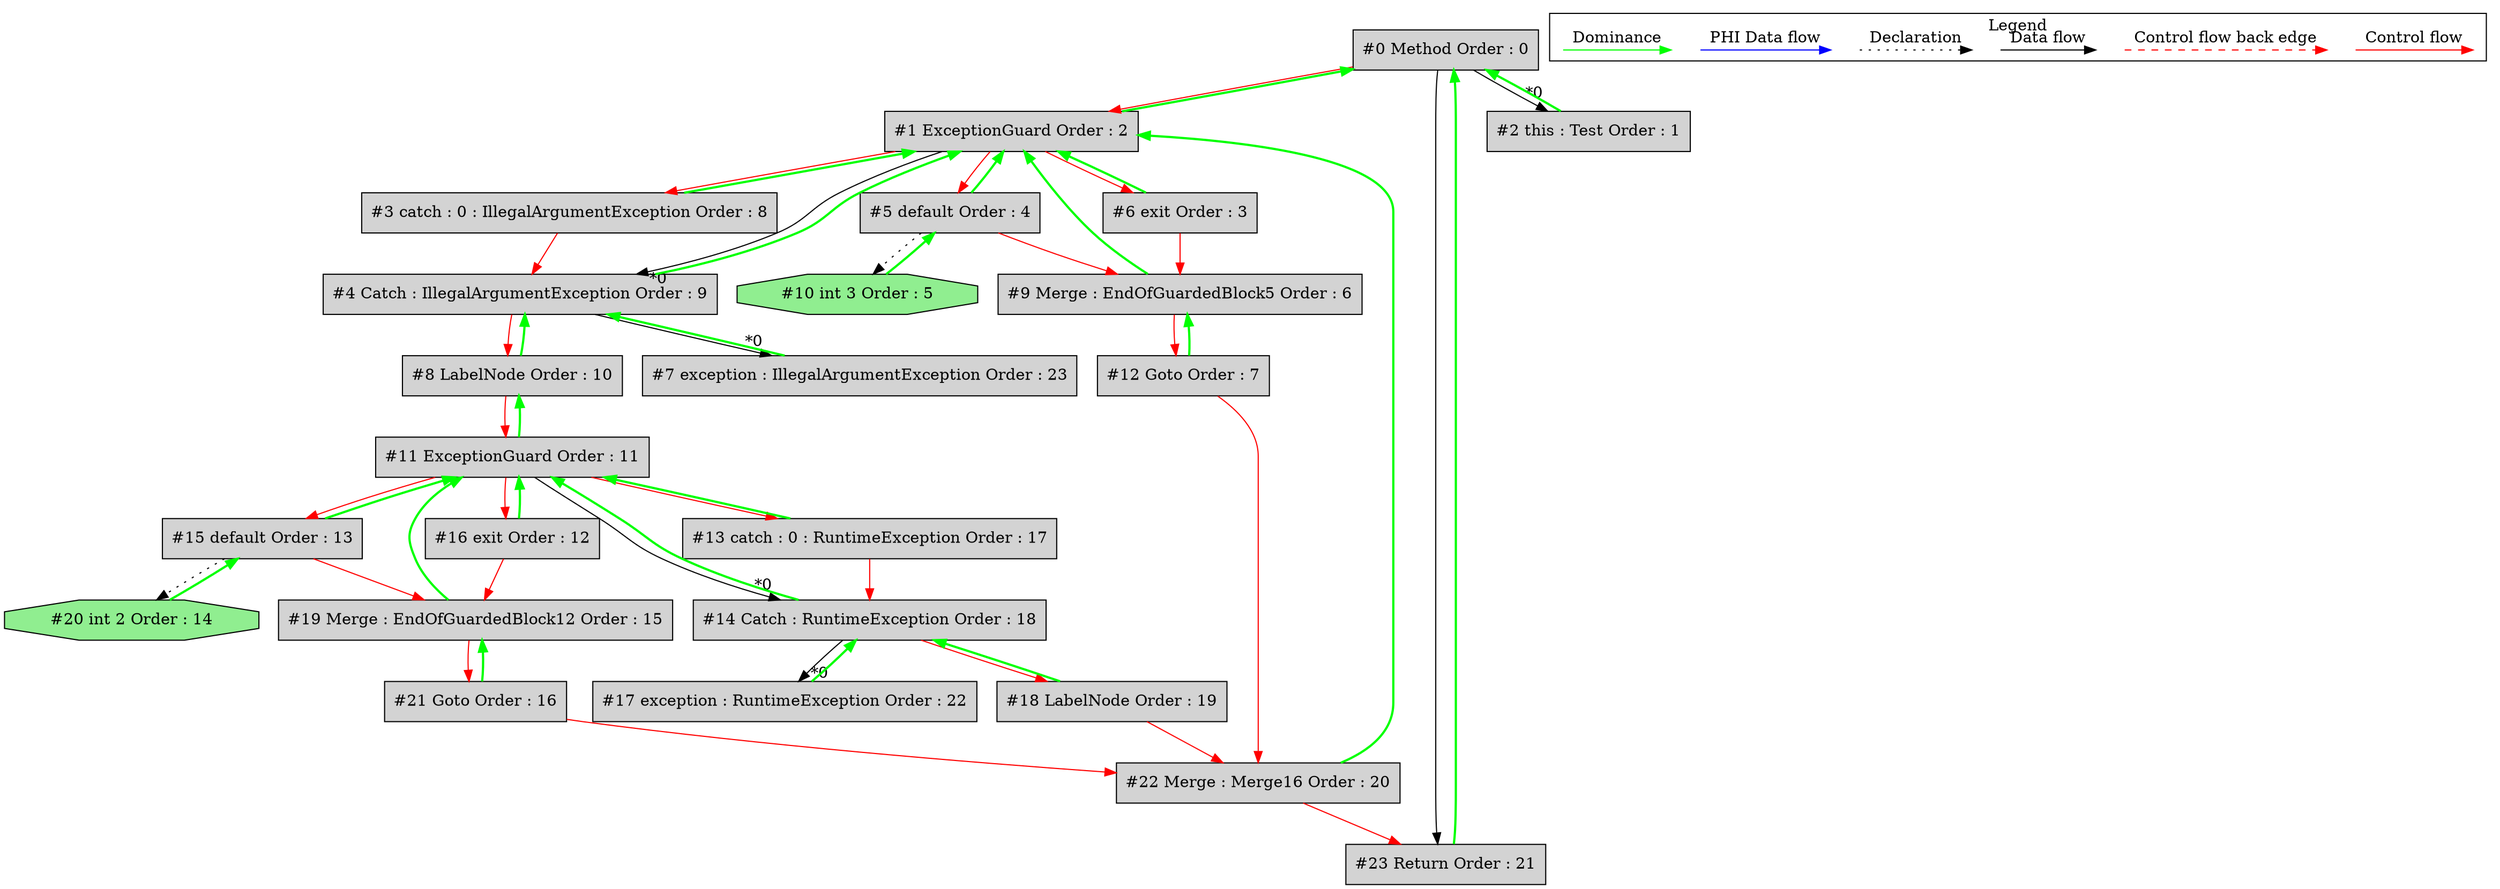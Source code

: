 digraph debugoutput {
 ordering="in";
 node0[label="#0 Method Order : 0",shape=box, fillcolor=lightgrey, style=filled];
 node1[label="#1 ExceptionGuard Order : 2",shape=box, fillcolor=lightgrey, style=filled];
 node1 -> node0[dir="forward" color="green" penwidth="2"];
 node0 -> node1[labeldistance=2, color=red, fontcolor=red];
 node2[label="#2 this : Test Order : 1",shape=box, fillcolor=lightgrey, style=filled];
 node2 -> node0[dir="forward" color="green" penwidth="2"];
 node0 -> node2[headlabel="*0", labeldistance=2];
 node3[label="#3 catch : 0 : IllegalArgumentException Order : 8",shape=box, fillcolor=lightgrey, style=filled];
 node3 -> node1[dir="forward" color="green" penwidth="2"];
 node1 -> node3[labeldistance=2, color=red, fontcolor=red];
 node4[label="#4 Catch : IllegalArgumentException Order : 9",shape=box, fillcolor=lightgrey, style=filled];
 node4 -> node1[dir="forward" color="green" penwidth="2"];
 node1 -> node4[headlabel="*0", labeldistance=2];
 node3 -> node4[labeldistance=2, color=red, fontcolor=red];
 node5[label="#5 default Order : 4",shape=box, fillcolor=lightgrey, style=filled];
 node5 -> node1[dir="forward" color="green" penwidth="2"];
 node1 -> node5[labeldistance=2, color=red, fontcolor=red];
 node6[label="#6 exit Order : 3",shape=box, fillcolor=lightgrey, style=filled];
 node6 -> node1[dir="forward" color="green" penwidth="2"];
 node1 -> node6[labeldistance=2, color=red, fontcolor=red];
 node7[label="#7 exception : IllegalArgumentException Order : 23",shape=box, fillcolor=lightgrey, style=filled];
 node7 -> node4[dir="forward" color="green" penwidth="2"];
 node4 -> node7[headlabel="*0", labeldistance=2];
 node8[label="#8 LabelNode Order : 10",shape=box, fillcolor=lightgrey, style=filled];
 node8 -> node4[dir="forward" color="green" penwidth="2"];
 node4 -> node8[labeldistance=2, color=red, fontcolor=red];
 node9[label="#9 Merge : EndOfGuardedBlock5 Order : 6",shape=box, fillcolor=lightgrey, style=filled];
 node9 -> node1[dir="forward" color="green" penwidth="2"];
 node5 -> node9[labeldistance=2, color=red, fontcolor=red];
 node6 -> node9[labeldistance=2, color=red, fontcolor=red];
 node10[label="#10 int 3 Order : 5",shape=octagon, fillcolor=lightgreen, style=filled];
 node10 -> node5[dir="forward" color="green" penwidth="2"];
 node5 -> node10[style=dotted];
 node11[label="#11 ExceptionGuard Order : 11",shape=box, fillcolor=lightgrey, style=filled];
 node11 -> node8[dir="forward" color="green" penwidth="2"];
 node8 -> node11[labeldistance=2, color=red, fontcolor=red];
 node12[label="#12 Goto Order : 7",shape=box, fillcolor=lightgrey, style=filled];
 node12 -> node9[dir="forward" color="green" penwidth="2"];
 node9 -> node12[labeldistance=2, color=red, fontcolor=red];
 node13[label="#13 catch : 0 : RuntimeException Order : 17",shape=box, fillcolor=lightgrey, style=filled];
 node13 -> node11[dir="forward" color="green" penwidth="2"];
 node11 -> node13[labeldistance=2, color=red, fontcolor=red];
 node14[label="#14 Catch : RuntimeException Order : 18",shape=box, fillcolor=lightgrey, style=filled];
 node14 -> node11[dir="forward" color="green" penwidth="2"];
 node11 -> node14[headlabel="*0", labeldistance=2];
 node13 -> node14[labeldistance=2, color=red, fontcolor=red];
 node15[label="#15 default Order : 13",shape=box, fillcolor=lightgrey, style=filled];
 node15 -> node11[dir="forward" color="green" penwidth="2"];
 node11 -> node15[labeldistance=2, color=red, fontcolor=red];
 node16[label="#16 exit Order : 12",shape=box, fillcolor=lightgrey, style=filled];
 node16 -> node11[dir="forward" color="green" penwidth="2"];
 node11 -> node16[labeldistance=2, color=red, fontcolor=red];
 node17[label="#17 exception : RuntimeException Order : 22",shape=box, fillcolor=lightgrey, style=filled];
 node17 -> node14[dir="forward" color="green" penwidth="2"];
 node14 -> node17[headlabel="*0", labeldistance=2];
 node18[label="#18 LabelNode Order : 19",shape=box, fillcolor=lightgrey, style=filled];
 node18 -> node14[dir="forward" color="green" penwidth="2"];
 node14 -> node18[labeldistance=2, color=red, fontcolor=red];
 node19[label="#19 Merge : EndOfGuardedBlock12 Order : 15",shape=box, fillcolor=lightgrey, style=filled];
 node19 -> node11[dir="forward" color="green" penwidth="2"];
 node15 -> node19[labeldistance=2, color=red, fontcolor=red];
 node16 -> node19[labeldistance=2, color=red, fontcolor=red];
 node20[label="#20 int 2 Order : 14",shape=octagon, fillcolor=lightgreen, style=filled];
 node20 -> node15[dir="forward" color="green" penwidth="2"];
 node15 -> node20[style=dotted];
 node21[label="#21 Goto Order : 16",shape=box, fillcolor=lightgrey, style=filled];
 node21 -> node19[dir="forward" color="green" penwidth="2"];
 node19 -> node21[labeldistance=2, color=red, fontcolor=red];
 node22[label="#22 Merge : Merge16 Order : 20",shape=box, fillcolor=lightgrey, style=filled];
 node22 -> node1[dir="forward" color="green" penwidth="2"];
 node12 -> node22[labeldistance=2, color=red, fontcolor=red];
 node21 -> node22[labeldistance=2, color=red, fontcolor=red];
 node18 -> node22[labeldistance=2, color=red, fontcolor=red];
 node23[label="#23 Return Order : 21",shape=box, fillcolor=lightgrey, style=filled];
 node23 -> node0[dir="forward" color="green" penwidth="2"];
 node22 -> node23[labeldistance=2, color=red, fontcolor=red];
 node0 -> node23;
 subgraph cluster_000 {
  label = "Legend";
  node [shape=point]
  {
   rank=same;
   c0 [style = invis];
   c1 [style = invis];
   c2 [style = invis];
   c3 [style = invis];
   d0 [style = invis];
   d1 [style = invis];
   d2 [style = invis];
   d3 [style = invis];
   d4 [style = invis];
   d5 [style = invis];
   d6 [style = invis];
   d7 [style = invis];
  }
  c0 -> c1 [label="Control flow", style=solid, color=red]
  c2 -> c3 [label="Control flow back edge", style=dashed, color=red]
  d0 -> d1 [label="Data flow"]
  d2 -> d3 [label="Declaration", style=dotted]
  d4 -> d5 [label="PHI Data flow", color=blue]
  d6 -> d7 [label="Dominance", color=green]
 }

}
